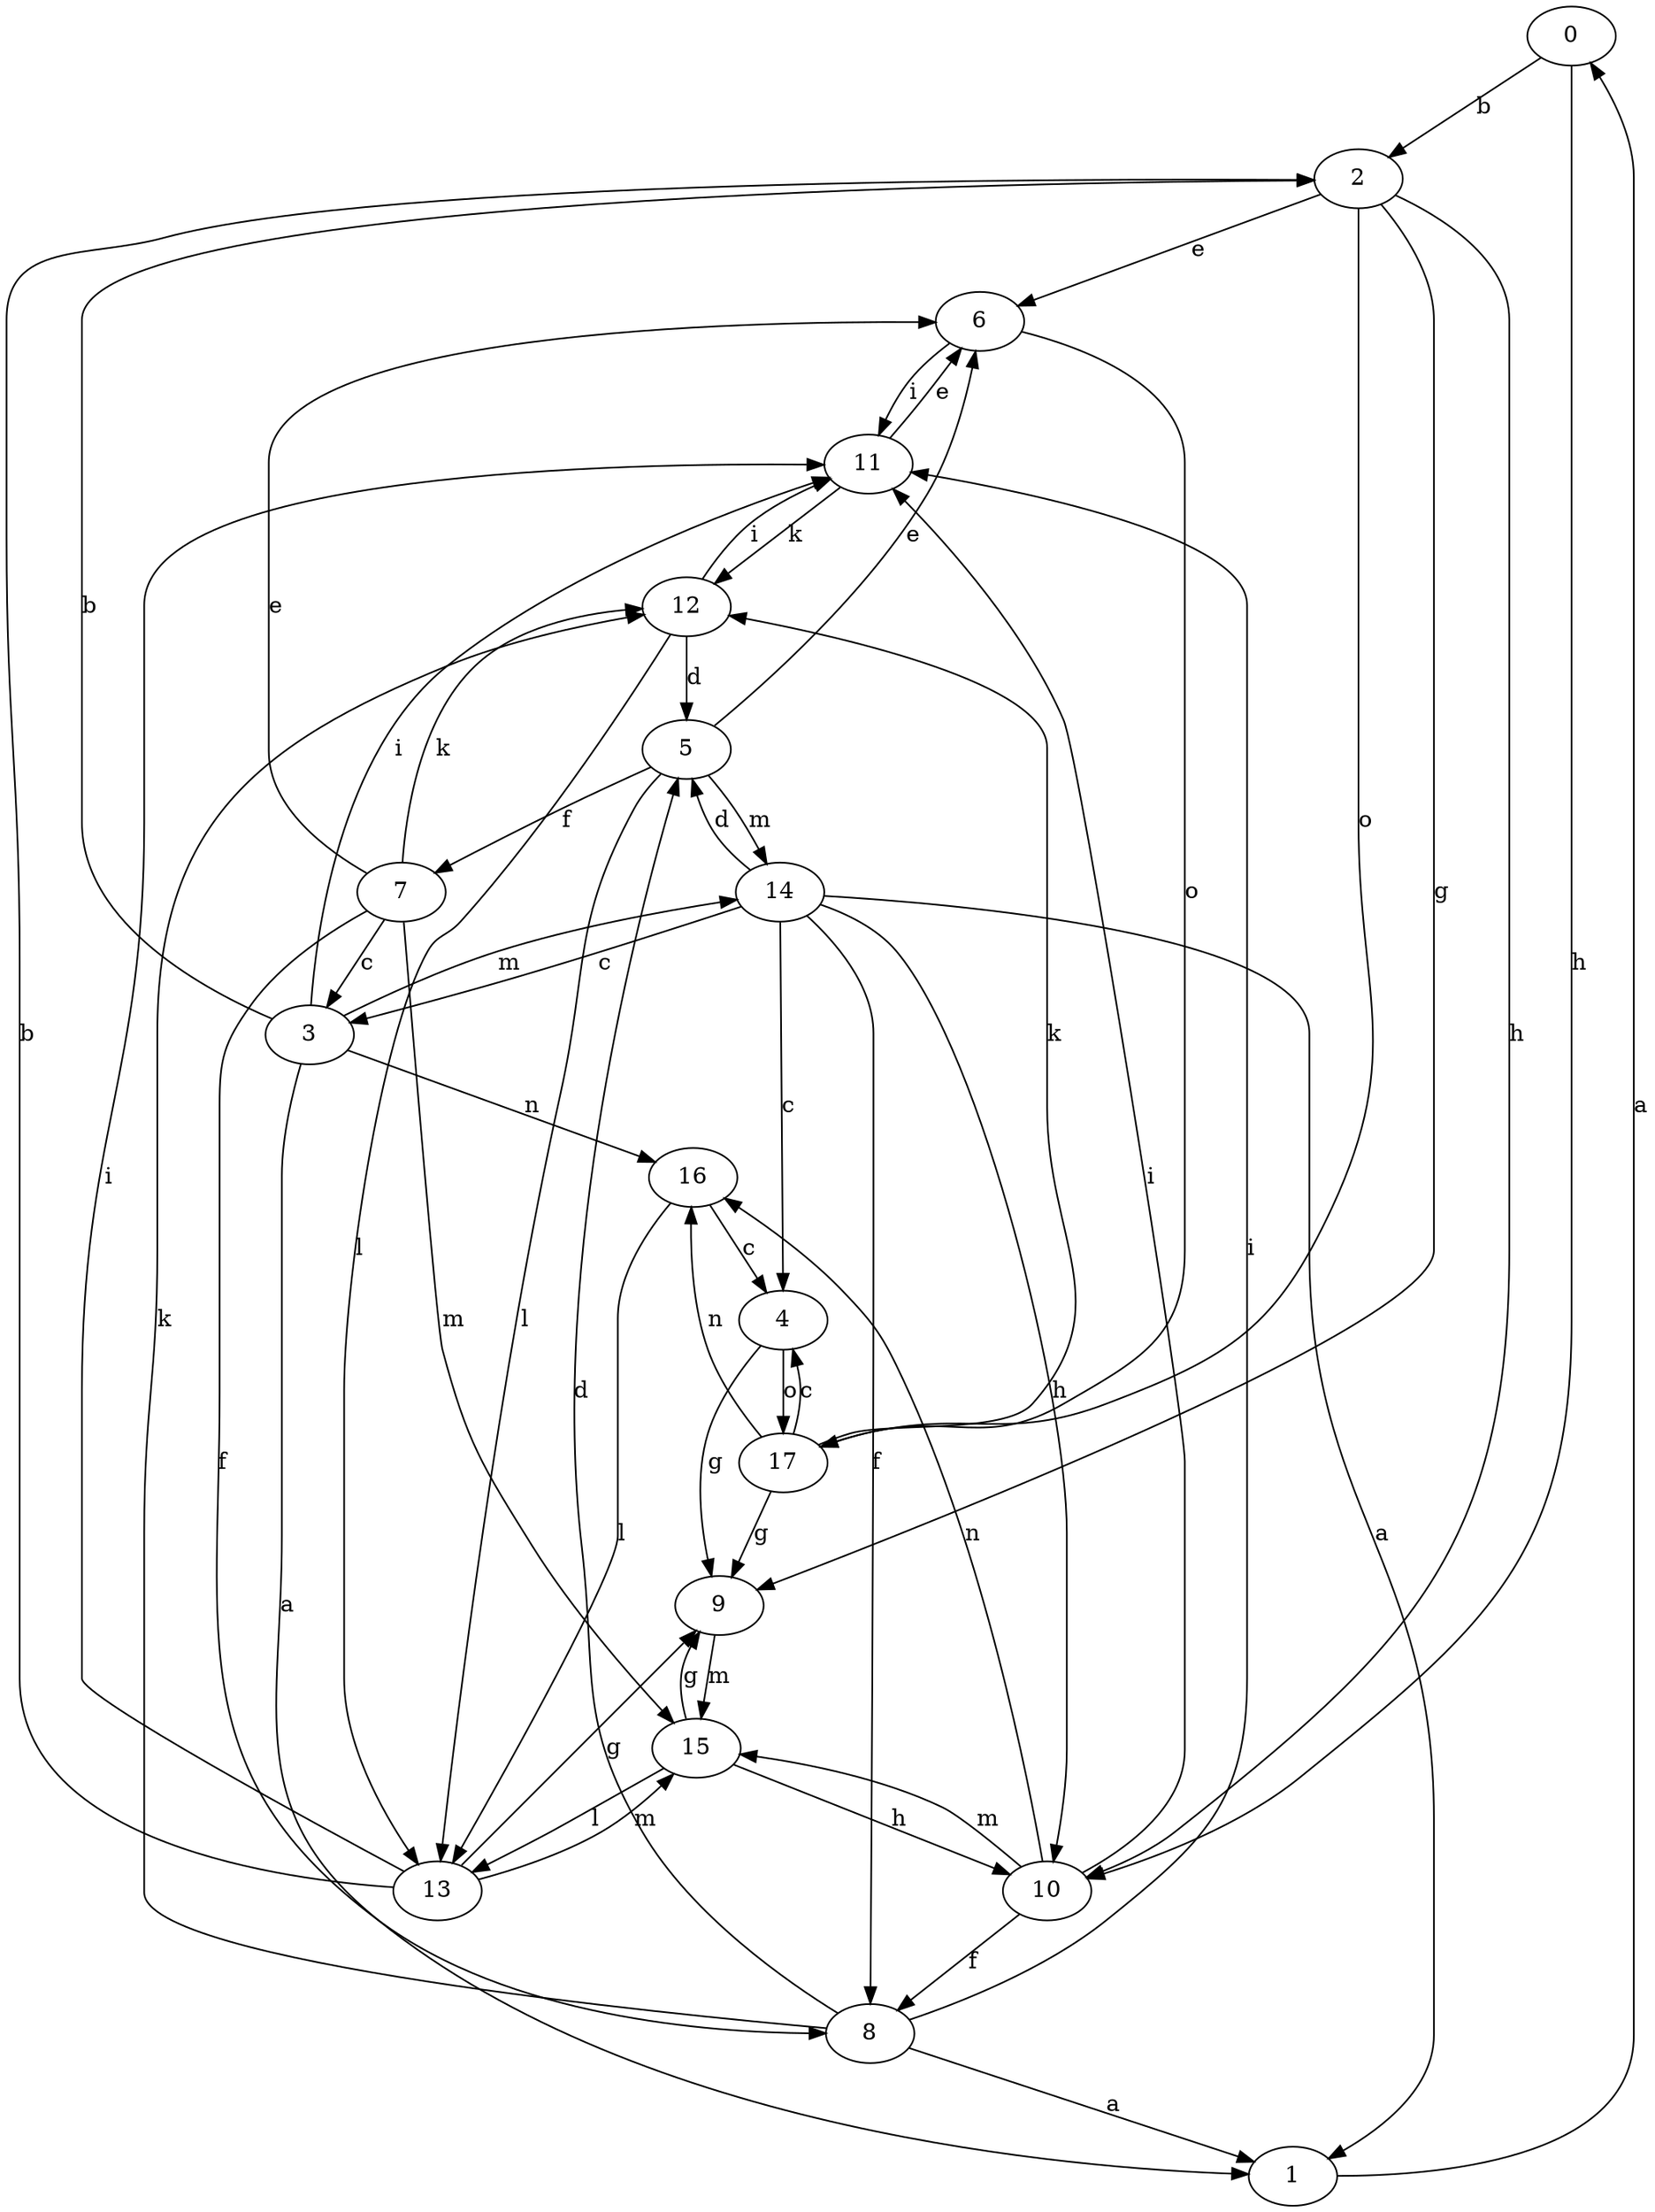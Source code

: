 strict digraph  {
0;
1;
2;
3;
4;
5;
6;
7;
8;
9;
10;
11;
12;
13;
14;
15;
16;
17;
0 -> 2  [label=b];
0 -> 10  [label=h];
1 -> 0  [label=a];
2 -> 6  [label=e];
2 -> 9  [label=g];
2 -> 10  [label=h];
2 -> 17  [label=o];
3 -> 1  [label=a];
3 -> 2  [label=b];
3 -> 11  [label=i];
3 -> 14  [label=m];
3 -> 16  [label=n];
4 -> 9  [label=g];
4 -> 17  [label=o];
5 -> 6  [label=e];
5 -> 7  [label=f];
5 -> 13  [label=l];
5 -> 14  [label=m];
6 -> 11  [label=i];
6 -> 17  [label=o];
7 -> 3  [label=c];
7 -> 6  [label=e];
7 -> 8  [label=f];
7 -> 12  [label=k];
7 -> 15  [label=m];
8 -> 1  [label=a];
8 -> 5  [label=d];
8 -> 11  [label=i];
8 -> 12  [label=k];
9 -> 15  [label=m];
10 -> 8  [label=f];
10 -> 11  [label=i];
10 -> 15  [label=m];
10 -> 16  [label=n];
11 -> 6  [label=e];
11 -> 12  [label=k];
12 -> 5  [label=d];
12 -> 11  [label=i];
12 -> 13  [label=l];
13 -> 2  [label=b];
13 -> 9  [label=g];
13 -> 11  [label=i];
13 -> 15  [label=m];
14 -> 1  [label=a];
14 -> 3  [label=c];
14 -> 4  [label=c];
14 -> 5  [label=d];
14 -> 8  [label=f];
14 -> 10  [label=h];
15 -> 9  [label=g];
15 -> 10  [label=h];
15 -> 13  [label=l];
16 -> 4  [label=c];
16 -> 13  [label=l];
17 -> 4  [label=c];
17 -> 9  [label=g];
17 -> 12  [label=k];
17 -> 16  [label=n];
}
